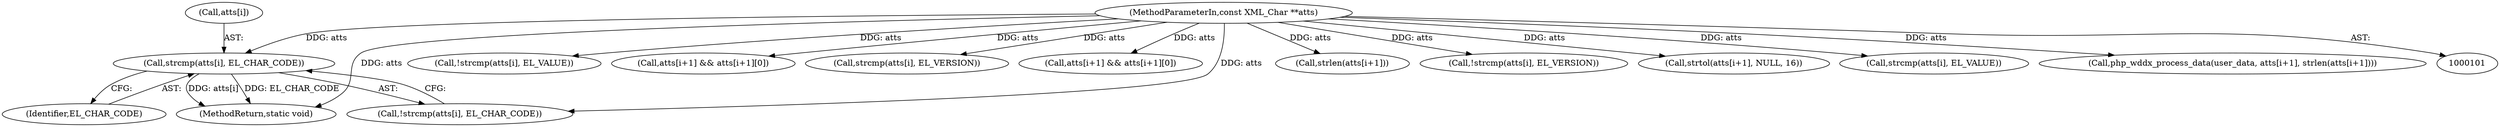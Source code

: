 digraph "0_php_2aae60461c2ff7b7fbcdd194c789ac841d0747d7@pointer" {
"1000257" [label="(Call,strcmp(atts[i], EL_CHAR_CODE))"];
"1000104" [label="(MethodParameterIn,const XML_Char **atts)"];
"1000361" [label="(Call,!strcmp(atts[i], EL_VALUE))"];
"1000262" [label="(Call,atts[i+1] && atts[i+1][0])"];
"1000261" [label="(Identifier,EL_CHAR_CODE)"];
"1000257" [label="(Call,strcmp(atts[i], EL_CHAR_CODE))"];
"1000134" [label="(Call,strcmp(atts[i], EL_VERSION))"];
"1000459" [label="(MethodReturn,static void)"];
"1000367" [label="(Call,atts[i+1] && atts[i+1][0])"];
"1000256" [label="(Call,!strcmp(atts[i], EL_CHAR_CODE))"];
"1000416" [label="(Call,strlen(atts[i+1]))"];
"1000133" [label="(Call,!strcmp(atts[i], EL_VERSION))"];
"1000258" [label="(Call,atts[i])"];
"1000284" [label="(Call,strtol(atts[i+1], NULL, 16))"];
"1000104" [label="(MethodParameterIn,const XML_Char **atts)"];
"1000362" [label="(Call,strcmp(atts[i], EL_VALUE))"];
"1000409" [label="(Call,php_wddx_process_data(user_data, atts[i+1], strlen(atts[i+1])))"];
"1000257" -> "1000256"  [label="AST: "];
"1000257" -> "1000261"  [label="CFG: "];
"1000258" -> "1000257"  [label="AST: "];
"1000261" -> "1000257"  [label="AST: "];
"1000256" -> "1000257"  [label="CFG: "];
"1000257" -> "1000459"  [label="DDG: atts[i]"];
"1000257" -> "1000459"  [label="DDG: EL_CHAR_CODE"];
"1000104" -> "1000257"  [label="DDG: atts"];
"1000104" -> "1000101"  [label="AST: "];
"1000104" -> "1000459"  [label="DDG: atts"];
"1000104" -> "1000133"  [label="DDG: atts"];
"1000104" -> "1000134"  [label="DDG: atts"];
"1000104" -> "1000256"  [label="DDG: atts"];
"1000104" -> "1000262"  [label="DDG: atts"];
"1000104" -> "1000284"  [label="DDG: atts"];
"1000104" -> "1000361"  [label="DDG: atts"];
"1000104" -> "1000362"  [label="DDG: atts"];
"1000104" -> "1000367"  [label="DDG: atts"];
"1000104" -> "1000409"  [label="DDG: atts"];
"1000104" -> "1000416"  [label="DDG: atts"];
}
